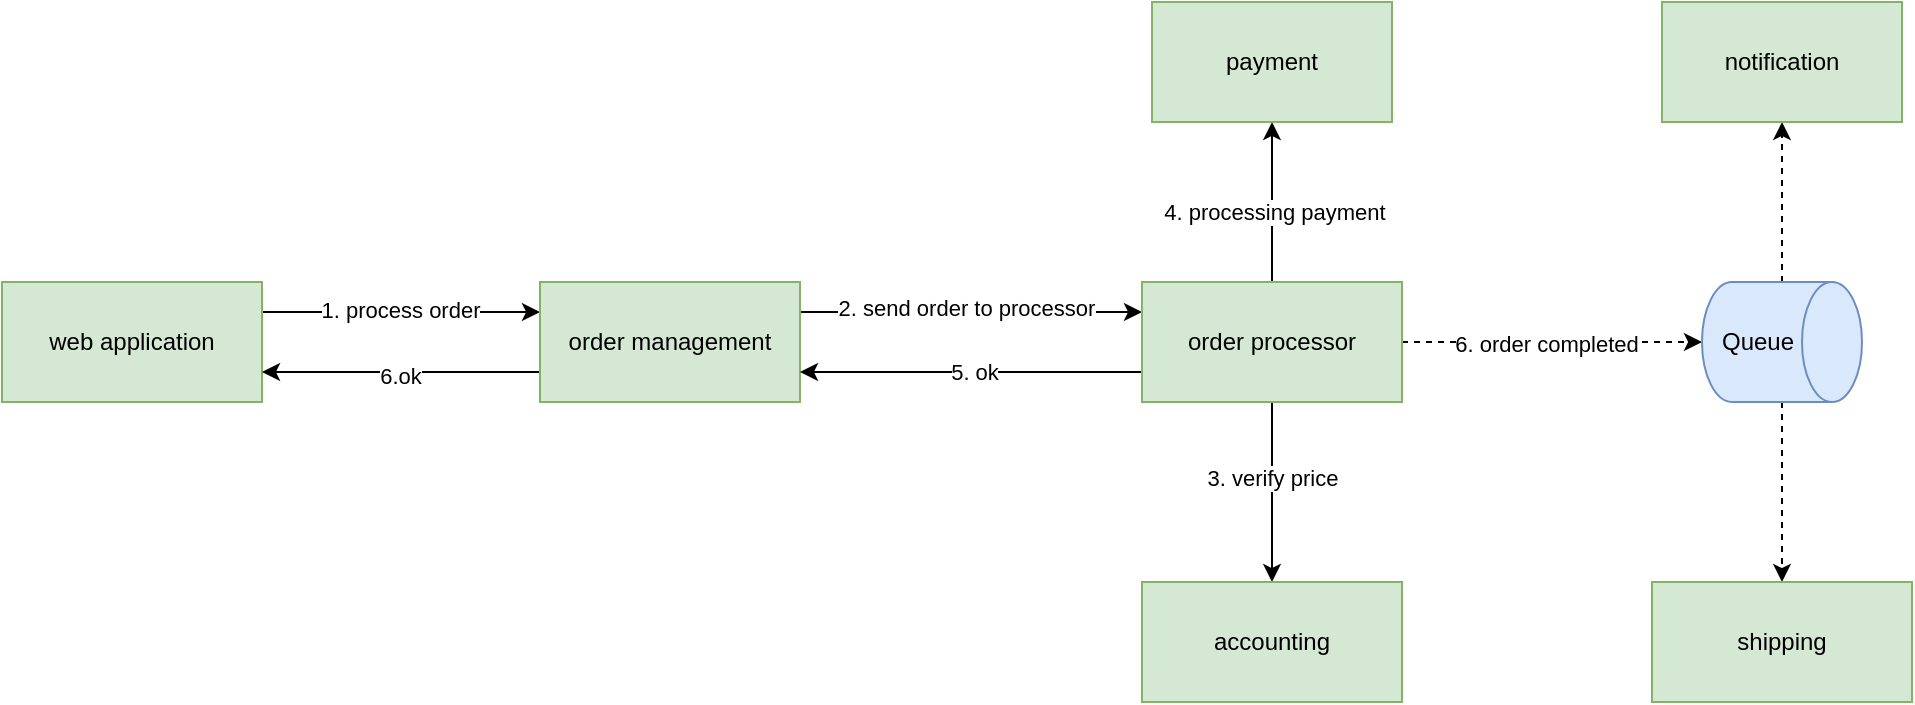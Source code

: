 <mxfile version="24.0.5" type="github">
  <diagram name="Page-1" id="TbnBih6Pk6zaweLqHR1A">
    <mxGraphModel dx="1434" dy="-446" grid="1" gridSize="10" guides="1" tooltips="1" connect="1" arrows="1" fold="1" page="1" pageScale="1" pageWidth="827" pageHeight="1169" math="0" shadow="0">
      <root>
        <mxCell id="0" />
        <mxCell id="1" parent="0" />
        <mxCell id="50p0pOjJBnqV1qdFbjiu-8" style="edgeStyle=orthogonalEdgeStyle;rounded=0;orthogonalLoop=1;jettySize=auto;html=1;exitX=1;exitY=0.25;exitDx=0;exitDy=0;entryX=0;entryY=0.25;entryDx=0;entryDy=0;" parent="1" source="50p0pOjJBnqV1qdFbjiu-1" target="50p0pOjJBnqV1qdFbjiu-4" edge="1">
          <mxGeometry relative="1" as="geometry" />
        </mxCell>
        <mxCell id="50p0pOjJBnqV1qdFbjiu-9" value="1. process order" style="edgeLabel;html=1;align=center;verticalAlign=middle;resizable=0;points=[];" parent="50p0pOjJBnqV1qdFbjiu-8" vertex="1" connectable="0">
          <mxGeometry x="-0.007" y="1" relative="1" as="geometry">
            <mxPoint as="offset" />
          </mxGeometry>
        </mxCell>
        <mxCell id="50p0pOjJBnqV1qdFbjiu-1" value="web application" style="rounded=0;whiteSpace=wrap;html=1;fillColor=#d5e8d4;strokeColor=#82b366;" parent="1" vertex="1">
          <mxGeometry x="80" y="1400" width="130" height="60" as="geometry" />
        </mxCell>
        <mxCell id="50p0pOjJBnqV1qdFbjiu-10" style="edgeStyle=orthogonalEdgeStyle;rounded=0;orthogonalLoop=1;jettySize=auto;html=1;exitX=1;exitY=0.25;exitDx=0;exitDy=0;entryX=0;entryY=0.25;entryDx=0;entryDy=0;" parent="1" source="50p0pOjJBnqV1qdFbjiu-4" target="50p0pOjJBnqV1qdFbjiu-5" edge="1">
          <mxGeometry relative="1" as="geometry" />
        </mxCell>
        <mxCell id="50p0pOjJBnqV1qdFbjiu-11" value="2. send order to processor" style="edgeLabel;html=1;align=center;verticalAlign=middle;resizable=0;points=[];" parent="50p0pOjJBnqV1qdFbjiu-10" vertex="1" connectable="0">
          <mxGeometry x="-0.029" y="2" relative="1" as="geometry">
            <mxPoint as="offset" />
          </mxGeometry>
        </mxCell>
        <mxCell id="50p0pOjJBnqV1qdFbjiu-21" style="edgeStyle=orthogonalEdgeStyle;rounded=0;orthogonalLoop=1;jettySize=auto;html=1;exitX=0;exitY=0.75;exitDx=0;exitDy=0;entryX=1;entryY=0.75;entryDx=0;entryDy=0;" parent="1" source="50p0pOjJBnqV1qdFbjiu-4" target="50p0pOjJBnqV1qdFbjiu-1" edge="1">
          <mxGeometry relative="1" as="geometry" />
        </mxCell>
        <mxCell id="50p0pOjJBnqV1qdFbjiu-22" value="6.ok" style="edgeLabel;html=1;align=center;verticalAlign=middle;resizable=0;points=[];" parent="50p0pOjJBnqV1qdFbjiu-21" vertex="1" connectable="0">
          <mxGeometry x="0.007" y="2" relative="1" as="geometry">
            <mxPoint as="offset" />
          </mxGeometry>
        </mxCell>
        <mxCell id="50p0pOjJBnqV1qdFbjiu-4" value="order management" style="rounded=0;whiteSpace=wrap;html=1;fillColor=#d5e8d4;strokeColor=#82b366;" parent="1" vertex="1">
          <mxGeometry x="349" y="1400" width="130" height="60" as="geometry" />
        </mxCell>
        <mxCell id="50p0pOjJBnqV1qdFbjiu-14" style="edgeStyle=orthogonalEdgeStyle;rounded=0;orthogonalLoop=1;jettySize=auto;html=1;entryX=0.5;entryY=0;entryDx=0;entryDy=0;" parent="1" source="50p0pOjJBnqV1qdFbjiu-5" target="50p0pOjJBnqV1qdFbjiu-13" edge="1">
          <mxGeometry relative="1" as="geometry" />
        </mxCell>
        <mxCell id="50p0pOjJBnqV1qdFbjiu-15" value="3. verify price" style="edgeLabel;html=1;align=center;verticalAlign=middle;resizable=0;points=[];" parent="50p0pOjJBnqV1qdFbjiu-14" vertex="1" connectable="0">
          <mxGeometry x="-0.156" relative="1" as="geometry">
            <mxPoint as="offset" />
          </mxGeometry>
        </mxCell>
        <mxCell id="50p0pOjJBnqV1qdFbjiu-17" value="" style="edgeStyle=orthogonalEdgeStyle;rounded=0;orthogonalLoop=1;jettySize=auto;html=1;" parent="1" source="50p0pOjJBnqV1qdFbjiu-5" target="50p0pOjJBnqV1qdFbjiu-16" edge="1">
          <mxGeometry relative="1" as="geometry" />
        </mxCell>
        <mxCell id="50p0pOjJBnqV1qdFbjiu-18" value="4. processing payment" style="edgeLabel;html=1;align=center;verticalAlign=middle;resizable=0;points=[];" parent="50p0pOjJBnqV1qdFbjiu-17" vertex="1" connectable="0">
          <mxGeometry x="-0.125" y="-1" relative="1" as="geometry">
            <mxPoint as="offset" />
          </mxGeometry>
        </mxCell>
        <mxCell id="50p0pOjJBnqV1qdFbjiu-19" style="edgeStyle=orthogonalEdgeStyle;rounded=0;orthogonalLoop=1;jettySize=auto;html=1;exitX=0;exitY=0.75;exitDx=0;exitDy=0;entryX=1;entryY=0.75;entryDx=0;entryDy=0;" parent="1" source="50p0pOjJBnqV1qdFbjiu-5" target="50p0pOjJBnqV1qdFbjiu-4" edge="1">
          <mxGeometry relative="1" as="geometry" />
        </mxCell>
        <mxCell id="50p0pOjJBnqV1qdFbjiu-20" value="5. ok" style="edgeLabel;html=1;align=center;verticalAlign=middle;resizable=0;points=[];" parent="50p0pOjJBnqV1qdFbjiu-19" vertex="1" connectable="0">
          <mxGeometry x="-0.018" relative="1" as="geometry">
            <mxPoint as="offset" />
          </mxGeometry>
        </mxCell>
        <mxCell id="50p0pOjJBnqV1qdFbjiu-25" style="edgeStyle=orthogonalEdgeStyle;rounded=0;orthogonalLoop=1;jettySize=auto;html=1;dashed=1;" parent="1" source="50p0pOjJBnqV1qdFbjiu-5" target="50p0pOjJBnqV1qdFbjiu-24" edge="1">
          <mxGeometry relative="1" as="geometry" />
        </mxCell>
        <mxCell id="50p0pOjJBnqV1qdFbjiu-26" value="6. order completed" style="edgeLabel;html=1;align=center;verticalAlign=middle;resizable=0;points=[];" parent="50p0pOjJBnqV1qdFbjiu-25" vertex="1" connectable="0">
          <mxGeometry x="-0.04" y="-1" relative="1" as="geometry">
            <mxPoint as="offset" />
          </mxGeometry>
        </mxCell>
        <mxCell id="50p0pOjJBnqV1qdFbjiu-5" value="order processor" style="rounded=0;whiteSpace=wrap;html=1;fillColor=#d5e8d4;strokeColor=#82b366;" parent="1" vertex="1">
          <mxGeometry x="650" y="1400" width="130" height="60" as="geometry" />
        </mxCell>
        <mxCell id="50p0pOjJBnqV1qdFbjiu-13" value="accounting" style="rounded=0;whiteSpace=wrap;html=1;fillColor=#d5e8d4;strokeColor=#82b366;" parent="1" vertex="1">
          <mxGeometry x="650" y="1550" width="130" height="60" as="geometry" />
        </mxCell>
        <mxCell id="50p0pOjJBnqV1qdFbjiu-16" value="payment" style="whiteSpace=wrap;html=1;fillColor=#d5e8d4;strokeColor=#82b366;rounded=0;" parent="1" vertex="1">
          <mxGeometry x="655" y="1260" width="120" height="60" as="geometry" />
        </mxCell>
        <mxCell id="50p0pOjJBnqV1qdFbjiu-28" style="edgeStyle=orthogonalEdgeStyle;rounded=0;orthogonalLoop=1;jettySize=auto;html=1;dashed=1;" parent="1" source="50p0pOjJBnqV1qdFbjiu-24" target="50p0pOjJBnqV1qdFbjiu-27" edge="1">
          <mxGeometry relative="1" as="geometry" />
        </mxCell>
        <mxCell id="50p0pOjJBnqV1qdFbjiu-30" style="edgeStyle=orthogonalEdgeStyle;rounded=0;orthogonalLoop=1;jettySize=auto;html=1;entryX=0.5;entryY=1;entryDx=0;entryDy=0;dashed=1;" parent="1" source="50p0pOjJBnqV1qdFbjiu-24" target="50p0pOjJBnqV1qdFbjiu-29" edge="1">
          <mxGeometry relative="1" as="geometry" />
        </mxCell>
        <mxCell id="50p0pOjJBnqV1qdFbjiu-24" value="Queue" style="shape=cylinder3;whiteSpace=wrap;html=1;boundedLbl=1;backgroundOutline=1;size=15;direction=south;fillColor=#dae8fc;strokeColor=#6c8ebf;" parent="1" vertex="1">
          <mxGeometry x="930" y="1400" width="80" height="60" as="geometry" />
        </mxCell>
        <mxCell id="50p0pOjJBnqV1qdFbjiu-27" value="shipping" style="rounded=0;whiteSpace=wrap;html=1;fillColor=#d5e8d4;strokeColor=#82b366;" parent="1" vertex="1">
          <mxGeometry x="905" y="1550" width="130" height="60" as="geometry" />
        </mxCell>
        <mxCell id="50p0pOjJBnqV1qdFbjiu-29" value="notification" style="whiteSpace=wrap;html=1;fillColor=#d5e8d4;strokeColor=#82b366;rounded=0;" parent="1" vertex="1">
          <mxGeometry x="910" y="1260" width="120" height="60" as="geometry" />
        </mxCell>
      </root>
    </mxGraphModel>
  </diagram>
</mxfile>
